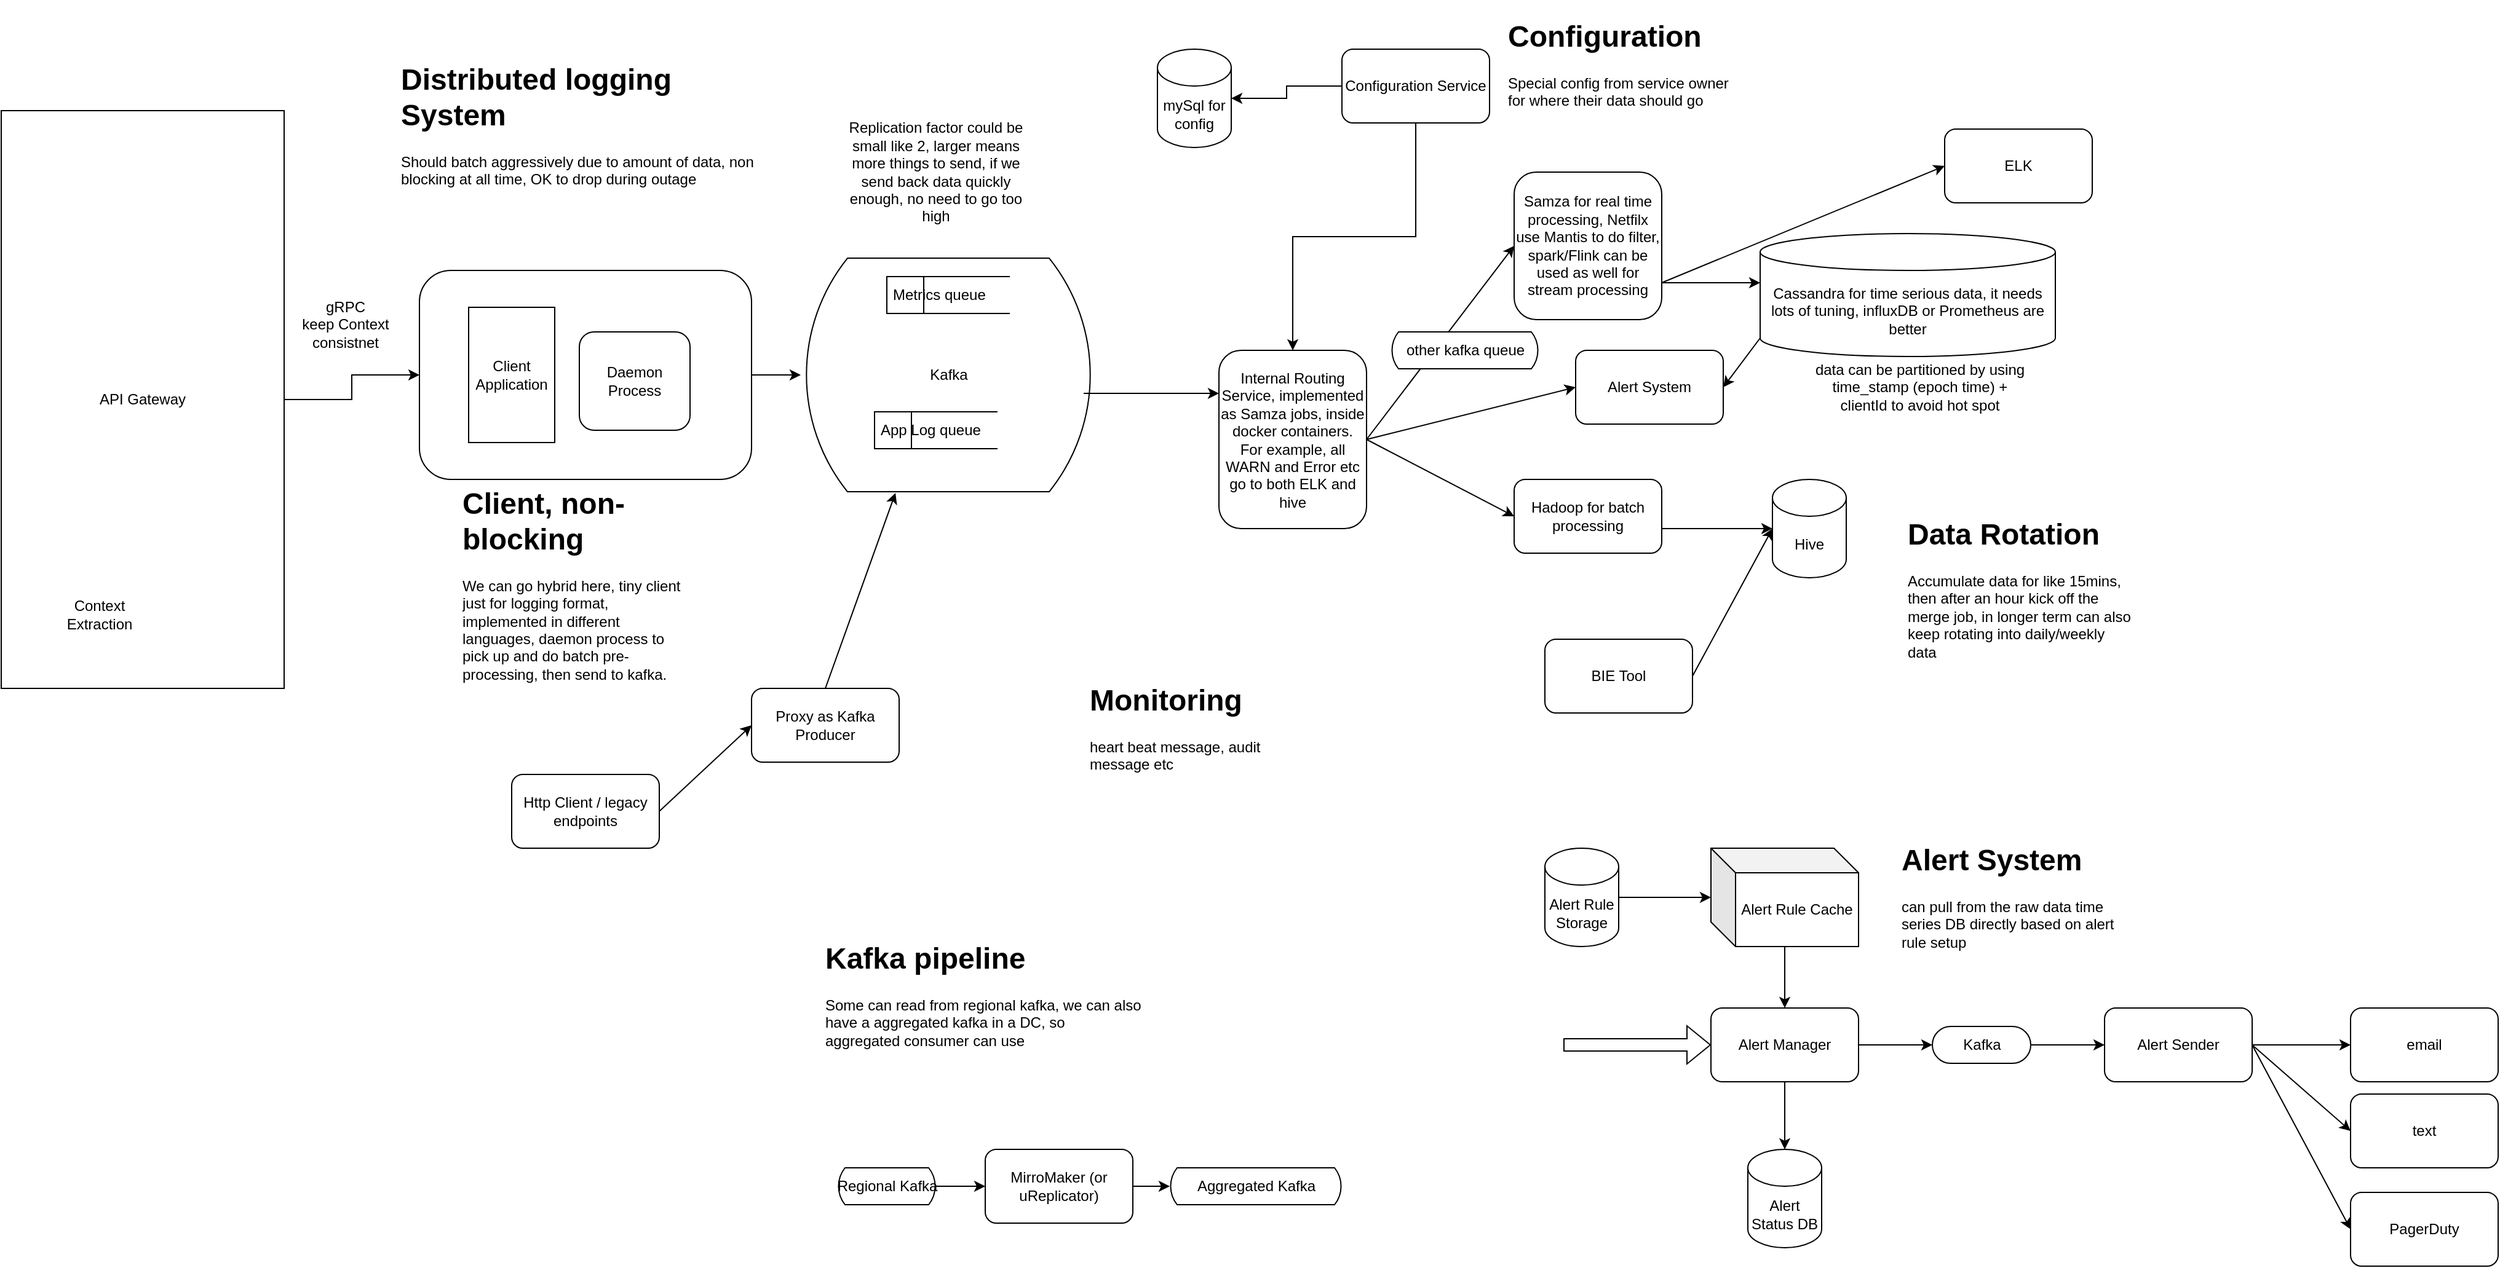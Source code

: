 <mxfile version="17.2.4" type="device"><diagram id="Y-gSRKpbDpTxspBii0tl" name="Page-1"><mxGraphModel dx="2196" dy="823" grid="1" gridSize="10" guides="1" tooltips="1" connect="1" arrows="1" fold="1" page="1" pageScale="1" pageWidth="850" pageHeight="1100" math="0" shadow="0"><root><mxCell id="0"/><mxCell id="1" parent="0"/><mxCell id="pPMR7g6oJwE41uMd_IBb-7" value="" style="edgeStyle=orthogonalEdgeStyle;rounded=0;orthogonalLoop=1;jettySize=auto;html=1;" parent="1" source="pPMR7g6oJwE41uMd_IBb-6" target="pPMR7g6oJwE41uMd_IBb-5" edge="1"><mxGeometry relative="1" as="geometry"/></mxCell><mxCell id="pPMR7g6oJwE41uMd_IBb-6" value="" style="rounded=1;whiteSpace=wrap;html=1;" parent="1" vertex="1"><mxGeometry x="10" y="220" width="270" height="170" as="geometry"/></mxCell><mxCell id="pPMR7g6oJwE41uMd_IBb-2" value="Client Application" style="rounded=0;whiteSpace=wrap;html=1;" parent="1" vertex="1"><mxGeometry x="50" y="250" width="70" height="110" as="geometry"/></mxCell><mxCell id="pPMR7g6oJwE41uMd_IBb-4" value="Daemon Process" style="rounded=1;whiteSpace=wrap;html=1;" parent="1" vertex="1"><mxGeometry x="140" y="270" width="90" height="80" as="geometry"/></mxCell><mxCell id="pPMR7g6oJwE41uMd_IBb-5" value="Kafka" style="html=1;dashed=0;whitespace=wrap;shape=mxgraph.dfd.loop" parent="1" vertex="1"><mxGeometry x="320" y="210" width="240" height="190" as="geometry"/></mxCell><mxCell id="pPMR7g6oJwE41uMd_IBb-8" value="&lt;h1&gt;Client, non-blocking&lt;/h1&gt;&lt;p&gt;We can go hybrid here, tiny client just for logging format, implemented in different languages, daemon process to pick up and do batch pre-processing, then send to kafka.&lt;/p&gt;" style="text;html=1;strokeColor=none;fillColor=none;spacing=5;spacingTop=-20;whiteSpace=wrap;overflow=hidden;rounded=0;" parent="1" vertex="1"><mxGeometry x="40" y="390" width="190" height="170" as="geometry"/></mxCell><mxCell id="pPMR7g6oJwE41uMd_IBb-9" value="" style="endArrow=classic;html=1;exitX=1;exitY=0.5;exitDx=0;exitDy=0;entryX=0;entryY=0.5;entryDx=0;entryDy=0;entryPerimeter=0;" parent="1" source="pPMR7g6oJwE41uMd_IBb-47" target="pPMR7g6oJwE41uMd_IBb-12" edge="1"><mxGeometry width="50" height="50" relative="1" as="geometry"><mxPoint x="831.68" y="327.73" as="sourcePoint"/><mxPoint x="890" y="315" as="targetPoint"/></mxGeometry></mxCell><mxCell id="pPMR7g6oJwE41uMd_IBb-11" style="edgeStyle=orthogonalEdgeStyle;rounded=0;orthogonalLoop=1;jettySize=auto;html=1;exitX=0.5;exitY=1;exitDx=0;exitDy=0;entryX=0.5;entryY=0;entryDx=0;entryDy=0;" parent="1" source="pPMR7g6oJwE41uMd_IBb-10" target="pPMR7g6oJwE41uMd_IBb-47" edge="1"><mxGeometry relative="1" as="geometry"><mxPoint x="835" y="282.5" as="targetPoint"/></mxGeometry></mxCell><mxCell id="pPMR7g6oJwE41uMd_IBb-50" value="" style="edgeStyle=orthogonalEdgeStyle;rounded=0;orthogonalLoop=1;jettySize=auto;html=1;" parent="1" source="pPMR7g6oJwE41uMd_IBb-10" target="pPMR7g6oJwE41uMd_IBb-49" edge="1"><mxGeometry relative="1" as="geometry"/></mxCell><mxCell id="pPMR7g6oJwE41uMd_IBb-10" value="Configuration Service" style="rounded=1;whiteSpace=wrap;html=1;" parent="1" vertex="1"><mxGeometry x="760" y="40" width="120" height="60" as="geometry"/></mxCell><mxCell id="pPMR7g6oJwE41uMd_IBb-12" value="Samza for real time processing, Netfilx use Mantis to do filter, spark/Flink can be used as well for stream processing" style="rounded=1;whiteSpace=wrap;html=1;" parent="1" vertex="1"><mxGeometry x="900" y="140" width="120" height="120" as="geometry"/></mxCell><mxCell id="pPMR7g6oJwE41uMd_IBb-13" value="" style="endArrow=classic;html=1;" parent="1" edge="1"><mxGeometry width="50" height="50" relative="1" as="geometry"><mxPoint x="1020" y="230" as="sourcePoint"/><mxPoint x="1100" y="230" as="targetPoint"/></mxGeometry></mxCell><mxCell id="pPMR7g6oJwE41uMd_IBb-14" value="ELK" style="rounded=1;whiteSpace=wrap;html=1;" parent="1" vertex="1"><mxGeometry x="1250" y="105" width="120" height="60" as="geometry"/></mxCell><mxCell id="pPMR7g6oJwE41uMd_IBb-17" value="&lt;h1&gt;Configuration&lt;/h1&gt;&lt;p&gt;Special config from service owner for where their data should go&lt;/p&gt;" style="text;html=1;strokeColor=none;fillColor=none;spacing=5;spacingTop=-20;whiteSpace=wrap;overflow=hidden;rounded=0;" parent="1" vertex="1"><mxGeometry x="890" y="10" width="190" height="120" as="geometry"/></mxCell><mxCell id="pPMR7g6oJwE41uMd_IBb-19" value="Hadoop for batch processing" style="rounded=1;whiteSpace=wrap;html=1;" parent="1" vertex="1"><mxGeometry x="900" y="390" width="120" height="60" as="geometry"/></mxCell><mxCell id="pPMR7g6oJwE41uMd_IBb-20" value="" style="endArrow=classic;html=1;" parent="1" target="pPMR7g6oJwE41uMd_IBb-21" edge="1"><mxGeometry width="50" height="50" relative="1" as="geometry"><mxPoint x="1020" y="430" as="sourcePoint"/><mxPoint x="1100" y="430" as="targetPoint"/></mxGeometry></mxCell><mxCell id="pPMR7g6oJwE41uMd_IBb-21" value="Hive" style="shape=cylinder3;whiteSpace=wrap;html=1;boundedLbl=1;backgroundOutline=1;size=15;" parent="1" vertex="1"><mxGeometry x="1110" y="390" width="60" height="80" as="geometry"/></mxCell><mxCell id="pPMR7g6oJwE41uMd_IBb-22" value="BIE Tool" style="rounded=1;whiteSpace=wrap;html=1;" parent="1" vertex="1"><mxGeometry x="925" y="520" width="120" height="60" as="geometry"/></mxCell><mxCell id="pPMR7g6oJwE41uMd_IBb-26" value="" style="edgeStyle=orthogonalEdgeStyle;rounded=0;orthogonalLoop=1;jettySize=auto;html=1;" parent="1" source="pPMR7g6oJwE41uMd_IBb-24" target="pPMR7g6oJwE41uMd_IBb-6" edge="1"><mxGeometry relative="1" as="geometry"/></mxCell><mxCell id="pPMR7g6oJwE41uMd_IBb-24" value="API Gateway" style="rounded=0;whiteSpace=wrap;html=1;" parent="1" vertex="1"><mxGeometry x="-330" y="90" width="230" height="470" as="geometry"/></mxCell><mxCell id="pPMR7g6oJwE41uMd_IBb-25" value="Context Extraction" style="text;html=1;strokeColor=none;fillColor=none;align=center;verticalAlign=middle;whiteSpace=wrap;rounded=0;" parent="1" vertex="1"><mxGeometry x="-270" y="490" width="40" height="20" as="geometry"/></mxCell><mxCell id="pPMR7g6oJwE41uMd_IBb-27" value="gRPC&lt;br&gt;keep Context consistnet" style="text;html=1;strokeColor=none;fillColor=none;align=center;verticalAlign=middle;whiteSpace=wrap;rounded=0;" parent="1" vertex="1"><mxGeometry x="-100" y="200" width="100" height="127.5" as="geometry"/></mxCell><mxCell id="pPMR7g6oJwE41uMd_IBb-28" value="" style="endArrow=classic;html=1;entryX=0;entryY=0.5;entryDx=0;entryDy=0;entryPerimeter=0;" parent="1" target="pPMR7g6oJwE41uMd_IBb-21" edge="1"><mxGeometry width="50" height="50" relative="1" as="geometry"><mxPoint x="1045" y="550" as="sourcePoint"/><mxPoint x="1095" y="500" as="targetPoint"/></mxGeometry></mxCell><mxCell id="pPMR7g6oJwE41uMd_IBb-29" value="Alert System" style="rounded=1;whiteSpace=wrap;html=1;" parent="1" vertex="1"><mxGeometry x="950" y="285" width="120" height="60" as="geometry"/></mxCell><mxCell id="pPMR7g6oJwE41uMd_IBb-31" value="data can be partitioned by using time_stamp (epoch time) + clientId to avoid hot spot" style="text;html=1;strokeColor=none;fillColor=none;align=center;verticalAlign=middle;whiteSpace=wrap;rounded=0;" parent="1" vertex="1"><mxGeometry x="1140" y="250" width="180" height="130" as="geometry"/></mxCell><mxCell id="pPMR7g6oJwE41uMd_IBb-32" value="Cassandra for time serious data, it needs lots of tuning, influxDB or Prometheus are better" style="shape=cylinder3;whiteSpace=wrap;html=1;boundedLbl=1;backgroundOutline=1;size=15;" parent="1" vertex="1"><mxGeometry x="1100" y="190" width="240" height="100" as="geometry"/></mxCell><mxCell id="pPMR7g6oJwE41uMd_IBb-33" value="" style="endArrow=classic;html=1;entryX=0;entryY=0.5;entryDx=0;entryDy=0;" parent="1" target="pPMR7g6oJwE41uMd_IBb-14" edge="1"><mxGeometry width="50" height="50" relative="1" as="geometry"><mxPoint x="1020" y="230" as="sourcePoint"/><mxPoint x="1070" y="180" as="targetPoint"/></mxGeometry></mxCell><mxCell id="pPMR7g6oJwE41uMd_IBb-34" value="" style="endArrow=classic;html=1;exitX=1;exitY=0.5;exitDx=0;exitDy=0;entryX=0;entryY=0.5;entryDx=0;entryDy=0;" parent="1" source="pPMR7g6oJwE41uMd_IBb-47" target="pPMR7g6oJwE41uMd_IBb-29" edge="1"><mxGeometry width="50" height="50" relative="1" as="geometry"><mxPoint x="828.32" y="340.27" as="sourcePoint"/><mxPoint x="950" y="230" as="targetPoint"/></mxGeometry></mxCell><mxCell id="pPMR7g6oJwE41uMd_IBb-35" value="" style="endArrow=classic;html=1;entryX=0;entryY=0.5;entryDx=0;entryDy=0;exitX=1;exitY=0.5;exitDx=0;exitDy=0;" parent="1" source="pPMR7g6oJwE41uMd_IBb-47" target="pPMR7g6oJwE41uMd_IBb-19" edge="1"><mxGeometry width="50" height="50" relative="1" as="geometry"><mxPoint x="780" y="320" as="sourcePoint"/><mxPoint x="950" y="230" as="targetPoint"/></mxGeometry></mxCell><mxCell id="pPMR7g6oJwE41uMd_IBb-38" value="Metrics queue" style="html=1;dashed=0;whitespace=wrap;shape=mxgraph.dfd.dataStoreID;align=left;spacingLeft=3;points=[[0,0],[0.5,0],[1,0],[0,0.5],[1,0.5],[0,1],[0.5,1],[1,1]];" parent="1" vertex="1"><mxGeometry x="390" y="225" width="100" height="30" as="geometry"/></mxCell><mxCell id="pPMR7g6oJwE41uMd_IBb-40" value="App Log queue" style="html=1;dashed=0;whitespace=wrap;shape=mxgraph.dfd.dataStoreID;align=left;spacingLeft=3;points=[[0,0],[0.5,0],[1,0],[0,0.5],[1,0.5],[0,1],[0.5,1],[1,1]];" parent="1" vertex="1"><mxGeometry x="380" y="335" width="100" height="30" as="geometry"/></mxCell><mxCell id="pPMR7g6oJwE41uMd_IBb-41" style="edgeStyle=orthogonalEdgeStyle;rounded=0;orthogonalLoop=1;jettySize=auto;html=1;exitX=0.5;exitY=1;exitDx=0;exitDy=0;" parent="1" source="pPMR7g6oJwE41uMd_IBb-24" target="pPMR7g6oJwE41uMd_IBb-24" edge="1"><mxGeometry relative="1" as="geometry"/></mxCell><mxCell id="pPMR7g6oJwE41uMd_IBb-42" value="Http Client / legacy endpoints" style="rounded=1;whiteSpace=wrap;html=1;" parent="1" vertex="1"><mxGeometry x="85" y="630" width="120" height="60" as="geometry"/></mxCell><mxCell id="pPMR7g6oJwE41uMd_IBb-43" value="Proxy as Kafka Producer" style="rounded=1;whiteSpace=wrap;html=1;" parent="1" vertex="1"><mxGeometry x="280" y="560" width="120" height="60" as="geometry"/></mxCell><mxCell id="pPMR7g6oJwE41uMd_IBb-44" value="" style="endArrow=classic;html=1;exitX=1;exitY=0.5;exitDx=0;exitDy=0;entryX=0;entryY=0.5;entryDx=0;entryDy=0;" parent="1" source="pPMR7g6oJwE41uMd_IBb-42" target="pPMR7g6oJwE41uMd_IBb-43" edge="1"><mxGeometry width="50" height="50" relative="1" as="geometry"><mxPoint x="210" y="690" as="sourcePoint"/><mxPoint x="260" y="640" as="targetPoint"/></mxGeometry></mxCell><mxCell id="pPMR7g6oJwE41uMd_IBb-45" value="" style="endArrow=classic;html=1;exitX=0.5;exitY=0;exitDx=0;exitDy=0;entryX=0.321;entryY=1.005;entryDx=0;entryDy=0;entryPerimeter=0;" parent="1" source="pPMR7g6oJwE41uMd_IBb-43" target="pPMR7g6oJwE41uMd_IBb-5" edge="1"><mxGeometry width="50" height="50" relative="1" as="geometry"><mxPoint x="330" y="520" as="sourcePoint"/><mxPoint x="380" y="470" as="targetPoint"/></mxGeometry></mxCell><mxCell id="pPMR7g6oJwE41uMd_IBb-46" value="" style="endArrow=classic;html=1;" parent="1" edge="1"><mxGeometry width="50" height="50" relative="1" as="geometry"><mxPoint x="550" y="320" as="sourcePoint"/><mxPoint x="660" y="320" as="targetPoint"/></mxGeometry></mxCell><mxCell id="pPMR7g6oJwE41uMd_IBb-47" value="Internal Routing Service, implemented as Samza jobs, inside docker containers. For example, all WARN and Error etc go to both ELK and hive" style="rounded=1;whiteSpace=wrap;html=1;" parent="1" vertex="1"><mxGeometry x="660" y="285" width="120" height="145" as="geometry"/></mxCell><mxCell id="pPMR7g6oJwE41uMd_IBb-48" value="Replication factor could be small like 2, larger means more things to send, if we send back data quickly enough, no need to go too high" style="text;html=1;strokeColor=none;fillColor=none;align=center;verticalAlign=middle;whiteSpace=wrap;rounded=0;" parent="1" vertex="1"><mxGeometry x="350" y="100" width="160" height="80" as="geometry"/></mxCell><mxCell id="pPMR7g6oJwE41uMd_IBb-49" value="mySql for config" style="shape=cylinder3;whiteSpace=wrap;html=1;boundedLbl=1;backgroundOutline=1;size=15;" parent="1" vertex="1"><mxGeometry x="610" y="40" width="60" height="80" as="geometry"/></mxCell><mxCell id="pPMR7g6oJwE41uMd_IBb-51" value="other kafka queue" style="html=1;dashed=0;whitespace=wrap;shape=mxgraph.dfd.loop" parent="1" vertex="1"><mxGeometry x="800" y="270" width="120" height="30" as="geometry"/></mxCell><mxCell id="pPMR7g6oJwE41uMd_IBb-52" value="&lt;h1&gt;Data Rotation&lt;/h1&gt;&lt;p&gt;Accumulate data for like 15mins, then after an hour kick off the merge job, in longer term can also keep rotating into daily/weekly data&lt;/p&gt;" style="text;html=1;strokeColor=none;fillColor=none;spacing=5;spacingTop=-20;whiteSpace=wrap;overflow=hidden;rounded=0;" parent="1" vertex="1"><mxGeometry x="1215" y="415" width="190" height="120" as="geometry"/></mxCell><mxCell id="pPMR7g6oJwE41uMd_IBb-53" value="&lt;h1&gt;Monitoring&lt;/h1&gt;&lt;div&gt;heart beat message, audit message etc&lt;/div&gt;" style="text;html=1;strokeColor=none;fillColor=none;spacing=5;spacingTop=-20;whiteSpace=wrap;overflow=hidden;rounded=0;" parent="1" vertex="1"><mxGeometry x="550" y="550" width="190" height="120" as="geometry"/></mxCell><mxCell id="pPMR7g6oJwE41uMd_IBb-54" value="&lt;h1&gt;Kafka pipeline&lt;/h1&gt;&lt;p&gt;Some can read from regional kafka, we can also have a aggregated kafka in a DC, so aggregated consumer can use&lt;/p&gt;" style="text;html=1;strokeColor=none;fillColor=none;spacing=5;spacingTop=-20;whiteSpace=wrap;overflow=hidden;rounded=0;" parent="1" vertex="1"><mxGeometry x="335" y="760" width="265" height="120" as="geometry"/></mxCell><mxCell id="pPMR7g6oJwE41uMd_IBb-58" value="" style="edgeStyle=orthogonalEdgeStyle;rounded=0;orthogonalLoop=1;jettySize=auto;html=1;" parent="1" source="pPMR7g6oJwE41uMd_IBb-55" target="pPMR7g6oJwE41uMd_IBb-57" edge="1"><mxGeometry relative="1" as="geometry"/></mxCell><mxCell id="pPMR7g6oJwE41uMd_IBb-55" value="Regional Kafka" style="html=1;dashed=0;whitespace=wrap;shape=mxgraph.dfd.loop" parent="1" vertex="1"><mxGeometry x="350" y="950" width="80" height="30" as="geometry"/></mxCell><mxCell id="pPMR7g6oJwE41uMd_IBb-56" value="Aggregated Kafka" style="html=1;dashed=0;whitespace=wrap;shape=mxgraph.dfd.loop" parent="1" vertex="1"><mxGeometry x="620" y="950" width="140" height="30" as="geometry"/></mxCell><mxCell id="pPMR7g6oJwE41uMd_IBb-59" value="" style="edgeStyle=orthogonalEdgeStyle;rounded=0;orthogonalLoop=1;jettySize=auto;html=1;" parent="1" source="pPMR7g6oJwE41uMd_IBb-57" target="pPMR7g6oJwE41uMd_IBb-56" edge="1"><mxGeometry relative="1" as="geometry"/></mxCell><mxCell id="pPMR7g6oJwE41uMd_IBb-57" value="MirroMaker (or uReplicator)" style="rounded=1;whiteSpace=wrap;html=1;" parent="1" vertex="1"><mxGeometry x="470" y="935" width="120" height="60" as="geometry"/></mxCell><mxCell id="pPMR7g6oJwE41uMd_IBb-61" value="&lt;h1&gt;Distributed logging System&lt;/h1&gt;&lt;p&gt;Should batch aggressively due to amount of data, non blocking at all time, OK to drop during outage&lt;/p&gt;" style="text;html=1;strokeColor=none;fillColor=none;spacing=5;spacingTop=-20;whiteSpace=wrap;overflow=hidden;rounded=0;" parent="1" vertex="1"><mxGeometry x="-10" y="45" width="310" height="120" as="geometry"/></mxCell><mxCell id="tL68U-BRjzH5348W0B3y-8" value="" style="edgeStyle=orthogonalEdgeStyle;rounded=0;orthogonalLoop=1;jettySize=auto;html=1;" edge="1" parent="1" source="tL68U-BRjzH5348W0B3y-1" target="tL68U-BRjzH5348W0B3y-7"><mxGeometry relative="1" as="geometry"/></mxCell><mxCell id="tL68U-BRjzH5348W0B3y-10" value="" style="edgeStyle=orthogonalEdgeStyle;rounded=0;orthogonalLoop=1;jettySize=auto;html=1;" edge="1" parent="1" source="tL68U-BRjzH5348W0B3y-1" target="tL68U-BRjzH5348W0B3y-9"><mxGeometry relative="1" as="geometry"/></mxCell><mxCell id="tL68U-BRjzH5348W0B3y-1" value="Alert Manager" style="rounded=1;whiteSpace=wrap;html=1;" vertex="1" parent="1"><mxGeometry x="1060" y="820" width="120" height="60" as="geometry"/></mxCell><mxCell id="tL68U-BRjzH5348W0B3y-5" value="" style="edgeStyle=orthogonalEdgeStyle;rounded=0;orthogonalLoop=1;jettySize=auto;html=1;" edge="1" parent="1" source="tL68U-BRjzH5348W0B3y-2" target="tL68U-BRjzH5348W0B3y-1"><mxGeometry relative="1" as="geometry"/></mxCell><mxCell id="tL68U-BRjzH5348W0B3y-2" value="Alert Rule Cache" style="shape=cube;whiteSpace=wrap;html=1;boundedLbl=1;backgroundOutline=1;darkOpacity=0.05;darkOpacity2=0.1;" vertex="1" parent="1"><mxGeometry x="1060" y="690" width="120" height="80" as="geometry"/></mxCell><mxCell id="tL68U-BRjzH5348W0B3y-4" value="" style="edgeStyle=orthogonalEdgeStyle;rounded=0;orthogonalLoop=1;jettySize=auto;html=1;" edge="1" parent="1" source="tL68U-BRjzH5348W0B3y-3" target="tL68U-BRjzH5348W0B3y-2"><mxGeometry relative="1" as="geometry"/></mxCell><mxCell id="tL68U-BRjzH5348W0B3y-3" value="Alert Rule Storage" style="shape=cylinder3;whiteSpace=wrap;html=1;boundedLbl=1;backgroundOutline=1;size=15;" vertex="1" parent="1"><mxGeometry x="925" y="690" width="60" height="80" as="geometry"/></mxCell><mxCell id="tL68U-BRjzH5348W0B3y-6" value="" style="shape=flexArrow;endArrow=classic;html=1;rounded=0;entryX=0;entryY=0.5;entryDx=0;entryDy=0;" edge="1" parent="1" target="tL68U-BRjzH5348W0B3y-1"><mxGeometry width="50" height="50" relative="1" as="geometry"><mxPoint x="940" y="850" as="sourcePoint"/><mxPoint x="1000" y="680" as="targetPoint"/></mxGeometry></mxCell><mxCell id="tL68U-BRjzH5348W0B3y-7" value="Alert Status DB" style="shape=cylinder3;whiteSpace=wrap;html=1;boundedLbl=1;backgroundOutline=1;size=15;" vertex="1" parent="1"><mxGeometry x="1090" y="935" width="60" height="80" as="geometry"/></mxCell><mxCell id="tL68U-BRjzH5348W0B3y-12" value="" style="edgeStyle=orthogonalEdgeStyle;rounded=0;orthogonalLoop=1;jettySize=auto;html=1;" edge="1" parent="1" source="tL68U-BRjzH5348W0B3y-9" target="tL68U-BRjzH5348W0B3y-11"><mxGeometry relative="1" as="geometry"/></mxCell><mxCell id="tL68U-BRjzH5348W0B3y-9" value="Kafka" style="html=1;dashed=0;whitespace=wrap;shape=mxgraph.dfd.start" vertex="1" parent="1"><mxGeometry x="1240" y="835" width="80" height="30" as="geometry"/></mxCell><mxCell id="tL68U-BRjzH5348W0B3y-14" value="" style="edgeStyle=orthogonalEdgeStyle;rounded=0;orthogonalLoop=1;jettySize=auto;html=1;" edge="1" parent="1" source="tL68U-BRjzH5348W0B3y-11" target="tL68U-BRjzH5348W0B3y-13"><mxGeometry relative="1" as="geometry"/></mxCell><mxCell id="tL68U-BRjzH5348W0B3y-11" value="Alert Sender" style="rounded=1;whiteSpace=wrap;html=1;" vertex="1" parent="1"><mxGeometry x="1380" y="820" width="120" height="60" as="geometry"/></mxCell><mxCell id="tL68U-BRjzH5348W0B3y-13" value="email" style="whiteSpace=wrap;html=1;rounded=1;" vertex="1" parent="1"><mxGeometry x="1580" y="820" width="120" height="60" as="geometry"/></mxCell><mxCell id="tL68U-BRjzH5348W0B3y-15" value="" style="endArrow=classic;html=1;rounded=0;exitX=0;exitY=1;exitDx=0;exitDy=-15;exitPerimeter=0;entryX=1;entryY=0.5;entryDx=0;entryDy=0;" edge="1" parent="1" source="pPMR7g6oJwE41uMd_IBb-32" target="pPMR7g6oJwE41uMd_IBb-29"><mxGeometry width="50" height="50" relative="1" as="geometry"><mxPoint x="1210" y="590" as="sourcePoint"/><mxPoint x="1260" y="540" as="targetPoint"/></mxGeometry></mxCell><mxCell id="tL68U-BRjzH5348W0B3y-16" value="text" style="whiteSpace=wrap;html=1;rounded=1;" vertex="1" parent="1"><mxGeometry x="1580" y="890" width="120" height="60" as="geometry"/></mxCell><mxCell id="tL68U-BRjzH5348W0B3y-17" value="PagerDuty" style="whiteSpace=wrap;html=1;rounded=1;" vertex="1" parent="1"><mxGeometry x="1580" y="970" width="120" height="60" as="geometry"/></mxCell><mxCell id="tL68U-BRjzH5348W0B3y-18" value="" style="endArrow=classic;html=1;rounded=0;exitX=1;exitY=0.5;exitDx=0;exitDy=0;entryX=0;entryY=0.5;entryDx=0;entryDy=0;" edge="1" parent="1" source="tL68U-BRjzH5348W0B3y-11" target="tL68U-BRjzH5348W0B3y-16"><mxGeometry width="50" height="50" relative="1" as="geometry"><mxPoint x="1270" y="710" as="sourcePoint"/><mxPoint x="1320" y="660" as="targetPoint"/></mxGeometry></mxCell><mxCell id="tL68U-BRjzH5348W0B3y-19" value="" style="endArrow=classic;html=1;rounded=0;exitX=1;exitY=0.5;exitDx=0;exitDy=0;entryX=0;entryY=0.5;entryDx=0;entryDy=0;" edge="1" parent="1" source="tL68U-BRjzH5348W0B3y-11" target="tL68U-BRjzH5348W0B3y-17"><mxGeometry width="50" height="50" relative="1" as="geometry"><mxPoint x="1270" y="710" as="sourcePoint"/><mxPoint x="1320" y="660" as="targetPoint"/></mxGeometry></mxCell><mxCell id="tL68U-BRjzH5348W0B3y-20" value="&lt;h1&gt;Alert System&lt;/h1&gt;&lt;p&gt;can pull from the raw data time series DB directly based on alert rule setup&lt;/p&gt;" style="text;html=1;strokeColor=none;fillColor=none;spacing=5;spacingTop=-20;whiteSpace=wrap;overflow=hidden;rounded=0;" vertex="1" parent="1"><mxGeometry x="1210" y="680" width="190" height="120" as="geometry"/></mxCell></root></mxGraphModel></diagram></mxfile>